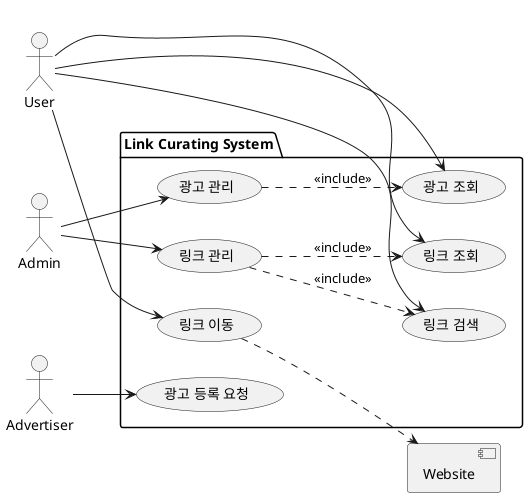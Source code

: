 @startuml
left to right direction

actor User
actor Admin
actor Advertiser
component Website

package "Link Curating System"{
    usecase "링크 조회" as GetLink
    usecase "링크 이동" as MoveLink
    usecase "링크 검색" as SearchLink
    usecase "광고 조회" as GetAd

    usecase "링크 관리" as ManageLink
    usecase "광고 관리" as ManageAd

    usecase "광고 등록 요청" as RequestAd
}

User --> GetLink
User --> MoveLink
User --> SearchLink
User --> GetAd
Admin --> ManageLink
Admin --> ManageAd
Advertiser --> RequestAd

MoveLink ..> Website
ManageLink ..> GetLink : <<include>>
ManageLink ..> SearchLink : <<include>>
ManageAd ..> GetAd : <<include>>

@enduml
